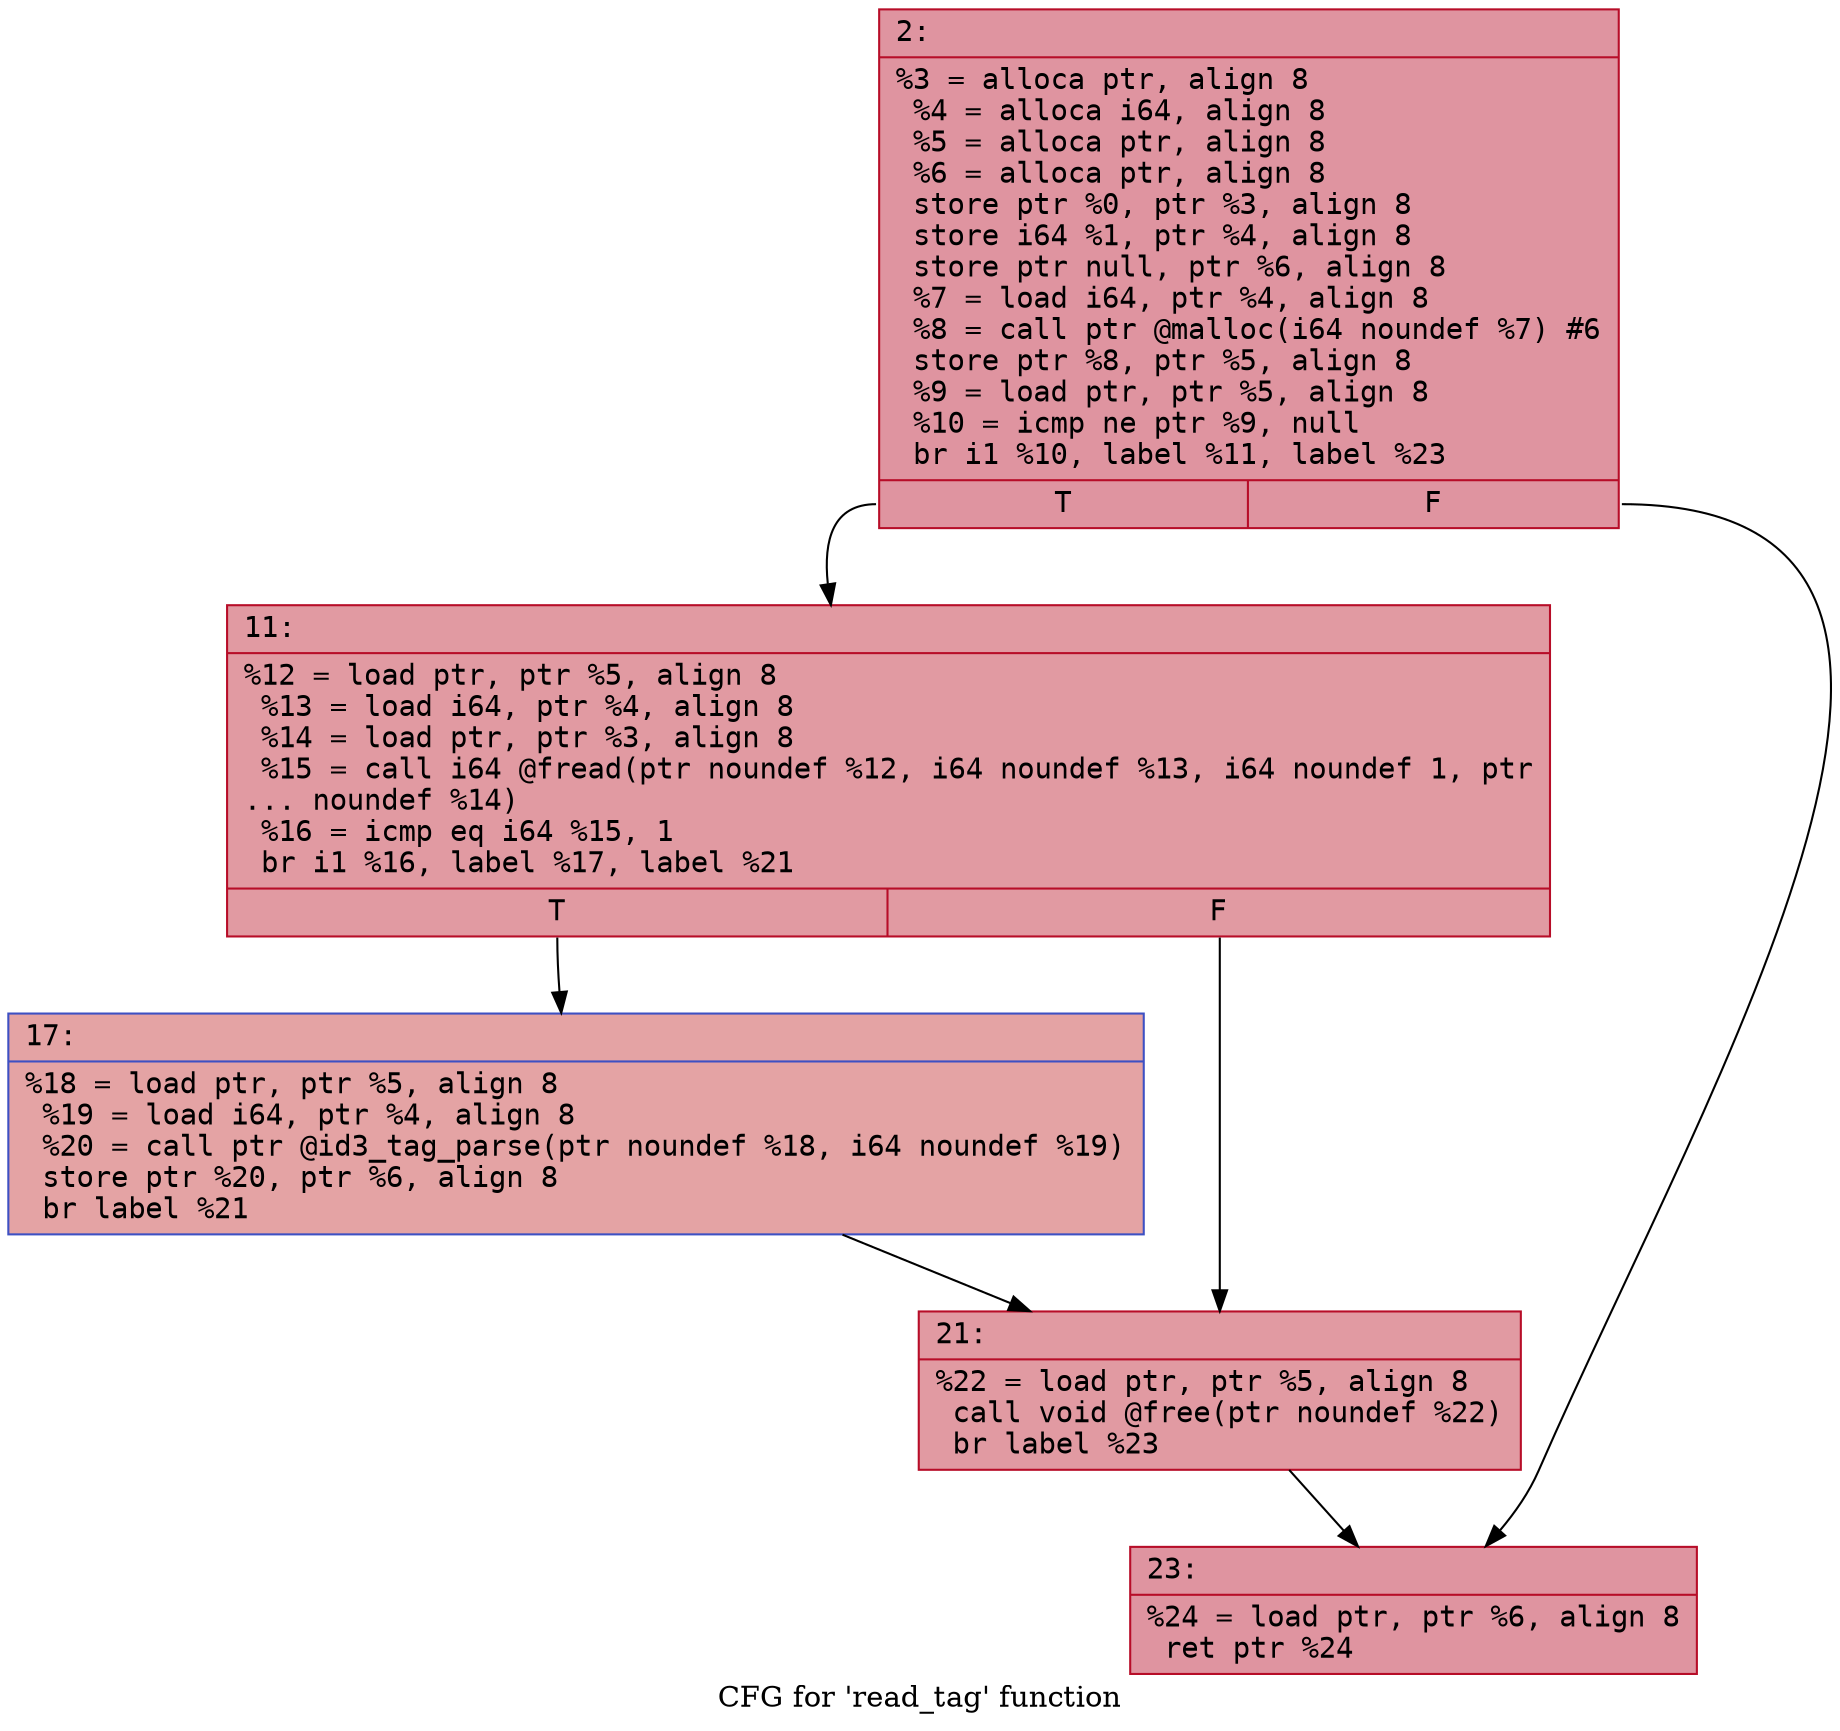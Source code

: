 digraph "CFG for 'read_tag' function" {
	label="CFG for 'read_tag' function";

	Node0x600002d8ae90 [shape=record,color="#b70d28ff", style=filled, fillcolor="#b70d2870" fontname="Courier",label="{2:\l|  %3 = alloca ptr, align 8\l  %4 = alloca i64, align 8\l  %5 = alloca ptr, align 8\l  %6 = alloca ptr, align 8\l  store ptr %0, ptr %3, align 8\l  store i64 %1, ptr %4, align 8\l  store ptr null, ptr %6, align 8\l  %7 = load i64, ptr %4, align 8\l  %8 = call ptr @malloc(i64 noundef %7) #6\l  store ptr %8, ptr %5, align 8\l  %9 = load ptr, ptr %5, align 8\l  %10 = icmp ne ptr %9, null\l  br i1 %10, label %11, label %23\l|{<s0>T|<s1>F}}"];
	Node0x600002d8ae90:s0 -> Node0x600002d8aee0[tooltip="2 -> 11\nProbability 62.50%" ];
	Node0x600002d8ae90:s1 -> Node0x600002d8afd0[tooltip="2 -> 23\nProbability 37.50%" ];
	Node0x600002d8aee0 [shape=record,color="#b70d28ff", style=filled, fillcolor="#bb1b2c70" fontname="Courier",label="{11:\l|  %12 = load ptr, ptr %5, align 8\l  %13 = load i64, ptr %4, align 8\l  %14 = load ptr, ptr %3, align 8\l  %15 = call i64 @fread(ptr noundef %12, i64 noundef %13, i64 noundef 1, ptr\l... noundef %14)\l  %16 = icmp eq i64 %15, 1\l  br i1 %16, label %17, label %21\l|{<s0>T|<s1>F}}"];
	Node0x600002d8aee0:s0 -> Node0x600002d8af30[tooltip="11 -> 17\nProbability 50.00%" ];
	Node0x600002d8aee0:s1 -> Node0x600002d8af80[tooltip="11 -> 21\nProbability 50.00%" ];
	Node0x600002d8af30 [shape=record,color="#3d50c3ff", style=filled, fillcolor="#c32e3170" fontname="Courier",label="{17:\l|  %18 = load ptr, ptr %5, align 8\l  %19 = load i64, ptr %4, align 8\l  %20 = call ptr @id3_tag_parse(ptr noundef %18, i64 noundef %19)\l  store ptr %20, ptr %6, align 8\l  br label %21\l}"];
	Node0x600002d8af30 -> Node0x600002d8af80[tooltip="17 -> 21\nProbability 100.00%" ];
	Node0x600002d8af80 [shape=record,color="#b70d28ff", style=filled, fillcolor="#bb1b2c70" fontname="Courier",label="{21:\l|  %22 = load ptr, ptr %5, align 8\l  call void @free(ptr noundef %22)\l  br label %23\l}"];
	Node0x600002d8af80 -> Node0x600002d8afd0[tooltip="21 -> 23\nProbability 100.00%" ];
	Node0x600002d8afd0 [shape=record,color="#b70d28ff", style=filled, fillcolor="#b70d2870" fontname="Courier",label="{23:\l|  %24 = load ptr, ptr %6, align 8\l  ret ptr %24\l}"];
}
